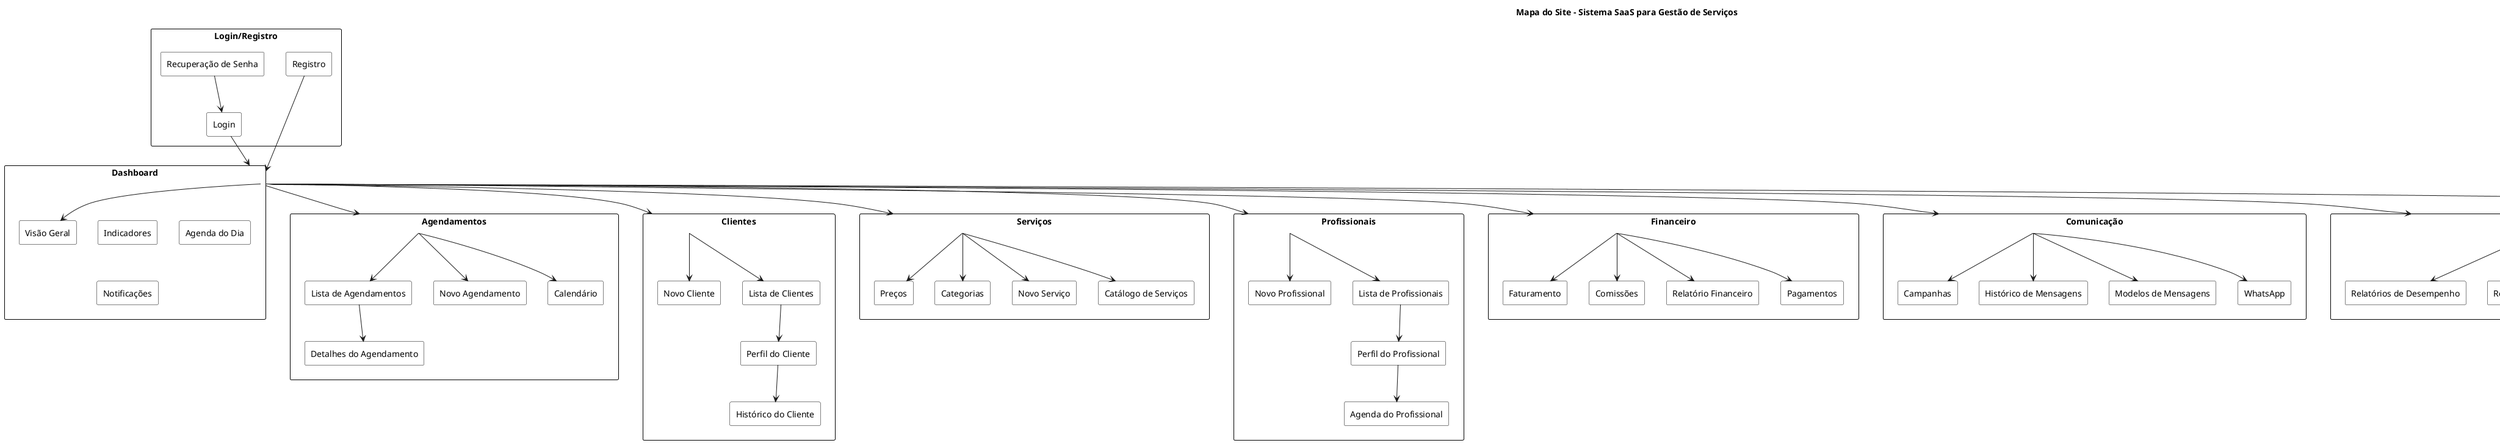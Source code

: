 @startuml Mapa do Site - Sistema SaaS para Gestão de Serviços

skinparam rectangle {
  BackgroundColor white
  BorderColor black
}

title Mapa do Site - Sistema SaaS para Gestão de Serviços

rectangle "Login/Registro" {
  rectangle "Login" as Login
  rectangle "Registro" as Registro
  rectangle "Recuperação de Senha" as RecuperacaoSenha
}

rectangle "Dashboard" as Dashboard {
  rectangle "Visão Geral" as VisaoGeral
  rectangle "Indicadores" as Indicadores
  rectangle "Agenda do Dia" as AgendaDia
  rectangle "Notificações" as Notificacoes
}

rectangle "Agendamentos" as Agendamentos {
  rectangle "Calendário" as Calendario
  rectangle "Novo Agendamento" as NovoAgendamento
  rectangle "Lista de Agendamentos" as ListaAgendamentos
  rectangle "Detalhes do Agendamento" as DetalhesAgendamento
}

rectangle "Clientes" as Clientes {
  rectangle "Lista de Clientes" as ListaClientes
  rectangle "Novo Cliente" as NovoCliente
  rectangle "Perfil do Cliente" as PerfilCliente
  rectangle "Histórico do Cliente" as HistoricoCliente
}

rectangle "Serviços" as Servicos {
  rectangle "Catálogo de Serviços" as CatalogoServicos
  rectangle "Novo Serviço" as NovoServico
  rectangle "Categorias" as Categorias
  rectangle "Preços" as Precos
}

rectangle "Profissionais" as Profissionais {
  rectangle "Lista de Profissionais" as ListaProfissionais
  rectangle "Novo Profissional" as NovoProfissional
  rectangle "Perfil do Profissional" as PerfilProfissional
  rectangle "Agenda do Profissional" as AgendaProfissional
}

rectangle "Financeiro" as Financeiro {
  rectangle "Pagamentos" as Pagamentos
  rectangle "Relatório Financeiro" as RelatorioFinanceiro
  rectangle "Comissões" as Comissoes
  rectangle "Faturamento" as Faturamento
}

rectangle "Comunicação" as Comunicacao {
  rectangle "WhatsApp" as WhatsApp
  rectangle "Modelos de Mensagens" as ModelosMensagens
  rectangle "Histórico de Mensagens" as HistoricoMensagens
  rectangle "Campanhas" as Campanhas
}

rectangle "Relatórios" as Relatorios {
  rectangle "Relatórios de Vendas" as RelatoriosVendas
  rectangle "Relatórios de Clientes" as RelatoriosClientes
  rectangle "Relatórios de Serviços" as RelatoriosServicos
  rectangle "Relatórios de Desempenho" as RelatoriosDesempenho
}

rectangle "Configurações" as Configuracoes {
  rectangle "Perfil da Empresa" as PerfilEmpresa
  rectangle "Usuários e Permissões" as UsuariosPermissoes
  rectangle "Templates" as Templates
  rectangle "Integrações" as Integracoes
}

' Relacionamentos
Login --> Dashboard
Registro --> Dashboard
RecuperacaoSenha --> Login

Dashboard --> VisaoGeral
Dashboard --> Agendamentos
Dashboard --> Clientes
Dashboard --> Servicos
Dashboard --> Profissionais
Dashboard --> Financeiro
Dashboard --> Comunicacao
Dashboard --> Relatorios
Dashboard --> Configuracoes

Agendamentos --> Calendario
Agendamentos --> NovoAgendamento
Agendamentos --> ListaAgendamentos
ListaAgendamentos --> DetalhesAgendamento

Clientes --> ListaClientes
Clientes --> NovoCliente
ListaClientes --> PerfilCliente
PerfilCliente --> HistoricoCliente

Servicos --> CatalogoServicos
Servicos --> NovoServico
Servicos --> Categorias
Servicos --> Precos

Profissionais --> ListaProfissionais
Profissionais --> NovoProfissional
ListaProfissionais --> PerfilProfissional
PerfilProfissional --> AgendaProfissional

Financeiro --> Pagamentos
Financeiro --> RelatorioFinanceiro
Financeiro --> Comissoes
Financeiro --> Faturamento

Comunicacao --> WhatsApp
Comunicacao --> ModelosMensagens
Comunicacao --> HistoricoMensagens
Comunicacao --> Campanhas

Relatorios --> RelatoriosVendas
Relatorios --> RelatoriosClientes
Relatorios --> RelatoriosServicos
Relatorios --> RelatoriosDesempenho

Configuracoes --> PerfilEmpresa
Configuracoes --> UsuariosPermissoes
Configuracoes --> Templates
Configuracoes --> Integracoes

@enduml